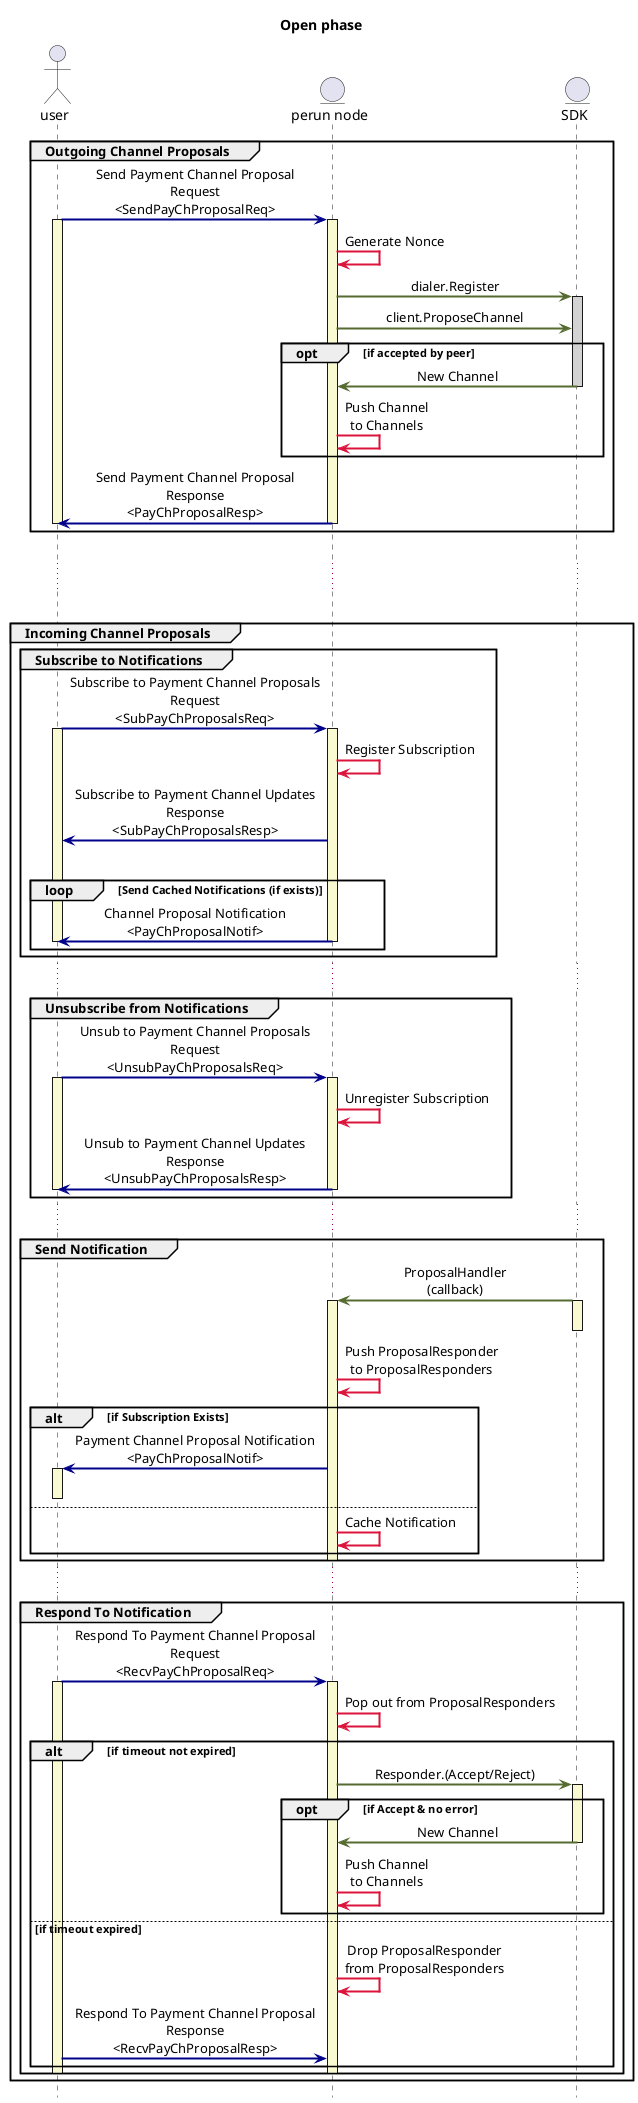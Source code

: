 @startuml seq_1_open
Title Open phase

actor user
entity "perun node" as perun_node
entity SDK

skinparam sequence {
    messageAlign center
    ArrowThickness 2
    BoxBorderColor Sienna
    BoxBackgroundColor SeaShell
    GroupBodyBackgroundColor transparent
    NoteTextAlignment center
    DefaultTextAlignment center
}
hide footbox

group Outgoing Channel Proposals

user [#DarkBlue]-> perun_node: Send Payment Channel Proposal\nRequest\n<SendPayChProposalReq>
activate user #LightGoldenRodYellow
activate perun_node #LightGoldenRodYellow
perun_node [#Crimson]-> perun_node: Generate Nonce
perun_node [#DarkOliveGreen]-> SDK: dialer.Register
activate SDK #LightGrey
perun_node [#DarkOliveGreen]-> SDK: client.ProposeChannel
opt if accepted by peer
perun_node <-[#DarkOliveGreen] SDK: New Channel
deactivate SDK
perun_node [#Crimson]-> perun_node: Push Channel\nto Channels
'if
end
user <-[#DarkBlue] perun_node: Send Payment Channel Proposal\nResponse\n<PayChProposalResp>
deactivate user
deactivate perun_node

'group
end

|||
...
|||

group Incoming Channel Proposals

group Subscribe to Notifications

user [#DarkBlue]-> perun_node: Subscribe to Payment Channel Proposals\nRequest\n<SubPayChProposalsReq>
activate user #LightGoldenRodYellow
activate perun_node  #LightGoldenRodYellow
perun_node [#Crimson]-> perun_node: Register Subscription
user <-[#DarkBlue] perun_node: Subscribe to Payment Channel Updates\nResponse\n<SubPayChProposalsResp>
|||
loop Send Cached Notifications (if exists)
user <-[#DarkBlue] perun_node: Channel Proposal Notification\n<PayChProposalNotif>
deactivate user
deactivate perun_node
'if
end

'group
end

...

group Unsubscribe from Notifications

user [#DarkBlue]-> perun_node: Unsub to Payment Channel Proposals\nRequest\n<UnsubPayChProposalsReq>
activate user #LightGoldenRodYellow
activate perun_node  #LightGoldenRodYellow
perun_node [#Crimson]-> perun_node: Unregister Subscription
user <-[#DarkBlue] perun_node: Unsub to Payment Channel Updates\nResponse\n<UnsubPayChProposalsResp>
deactivate user
deactivate perun_node

'group
end

...

group Send Notification

perun_node <-[#DarkOliveGreen] SDK: ProposalHandler\n(callback)
activate SDK #LightGoldenRodYellow
deactivate SDK #LightGoldenRodYellow
activate perun_node #LightGoldenRodYellow
perun_node [#Crimson]-> perun_node: Push ProposalResponder\nto ProposalResponders
alt if Subscription Exists
user <-[#DarkBlue] perun_node: Payment Channel Proposal Notification\n<PayChProposalNotif>
activate user #LightGoldenRodYellow
deactivate user
else
perun_node [#Crimson]-> perun_node: Cache Notification
'if
end
deactivate perun_node

' group
end

...
group Respond To Notification

user [#DarkBlue]-> perun_node: Respond To Payment Channel Proposal\nRequest\n<RecvPayChProposalReq>
activate user #LightGoldenRodYellow
activate perun_node #LightGoldenRodYellow
perun_node [#Crimson]-> perun_node: Pop out from ProposalResponders

alt if timeout not expired
perun_node [#DarkOliveGreen]-> SDK: Responder.(Accept/Reject)
activate SDK #LightGoldenRodYellow
opt if Accept & no error
perun_node <-[#DarkOliveGreen] SDK: New Channel
deactivate SDK
perun_node [#Crimson]-> perun_node: Push Channel\nto Channels
'if
end
else if timeout expired
perun_node [#Crimson]-> perun_node: Drop ProposalResponder\nfrom ProposalResponders
user [#DarkBlue]-> perun_node: Respond To Payment Channel Proposal\nResponse\n<RecvPayChProposalResp>
'if
end

deactivate user
deactivate perun_node

'group
end

'group
end

@enduml
